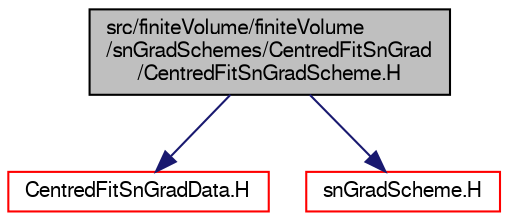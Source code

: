 digraph "src/finiteVolume/finiteVolume/snGradSchemes/CentredFitSnGrad/CentredFitSnGradScheme.H"
{
  bgcolor="transparent";
  edge [fontname="FreeSans",fontsize="10",labelfontname="FreeSans",labelfontsize="10"];
  node [fontname="FreeSans",fontsize="10",shape=record];
  Node0 [label="src/finiteVolume/finiteVolume\l/snGradSchemes/CentredFitSnGrad\l/CentredFitSnGradScheme.H",height=0.2,width=0.4,color="black", fillcolor="grey75", style="filled", fontcolor="black"];
  Node0 -> Node1 [color="midnightblue",fontsize="10",style="solid",fontname="FreeSans"];
  Node1 [label="CentredFitSnGradData.H",height=0.2,width=0.4,color="red",URL="$a03203.html"];
  Node0 -> Node271 [color="midnightblue",fontsize="10",style="solid",fontname="FreeSans"];
  Node271 [label="snGradScheme.H",height=0.2,width=0.4,color="red",URL="$a03254.html"];
}
